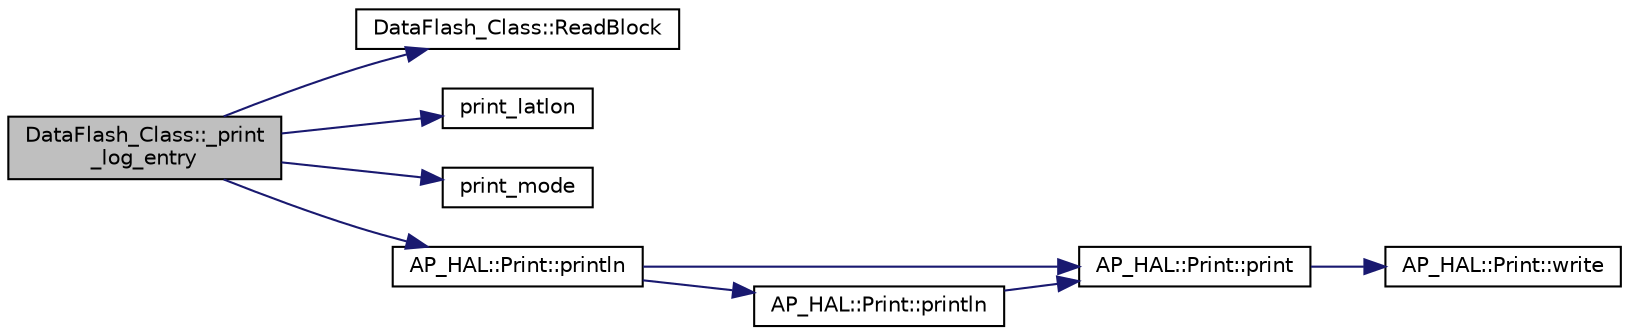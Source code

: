 digraph "DataFlash_Class::_print_log_entry"
{
 // INTERACTIVE_SVG=YES
  edge [fontname="Helvetica",fontsize="10",labelfontname="Helvetica",labelfontsize="10"];
  node [fontname="Helvetica",fontsize="10",shape=record];
  rankdir="LR";
  Node1 [label="DataFlash_Class::_print\l_log_entry",height=0.2,width=0.4,color="black", fillcolor="grey75", style="filled" fontcolor="black"];
  Node1 -> Node2 [color="midnightblue",fontsize="10",style="solid",fontname="Helvetica"];
  Node2 [label="DataFlash_Class::ReadBlock",height=0.2,width=0.4,color="black", fillcolor="white", style="filled",URL="$classDataFlash__Class.html#a178f80dd7ab895ab069a432cde9c06bf"];
  Node1 -> Node3 [color="midnightblue",fontsize="10",style="solid",fontname="Helvetica"];
  Node3 [label="print_latlon",height=0.2,width=0.4,color="black", fillcolor="white", style="filled",URL="$AP__Math_8h.html#ae0eb26c397efe633c3fe0d6a1d866897"];
  Node1 -> Node4 [color="midnightblue",fontsize="10",style="solid",fontname="Helvetica"];
  Node4 [label="print_mode",height=0.2,width=0.4,color="black", fillcolor="white", style="filled",URL="$DataFlash__test_8pde.html#aac815bc76357409b2c1a35dd168926fe"];
  Node1 -> Node5 [color="midnightblue",fontsize="10",style="solid",fontname="Helvetica"];
  Node5 [label="AP_HAL::Print::println",height=0.2,width=0.4,color="black", fillcolor="white", style="filled",URL="$classAP__HAL_1_1Print.html#ad337ce3f7977411b7d34d47a51e5737e"];
  Node5 -> Node6 [color="midnightblue",fontsize="10",style="solid",fontname="Helvetica"];
  Node6 [label="AP_HAL::Print::print",height=0.2,width=0.4,color="black", fillcolor="white", style="filled",URL="$classAP__HAL_1_1Print.html#acfe80773011eb17dfb52c2fba517a093"];
  Node6 -> Node7 [color="midnightblue",fontsize="10",style="solid",fontname="Helvetica"];
  Node7 [label="AP_HAL::Print::write",height=0.2,width=0.4,color="black", fillcolor="white", style="filled",URL="$classAP__HAL_1_1Print.html#acc65391952a43334f8f5c9bef341f501"];
  Node5 -> Node8 [color="midnightblue",fontsize="10",style="solid",fontname="Helvetica"];
  Node8 [label="AP_HAL::Print::println",height=0.2,width=0.4,color="black", fillcolor="white", style="filled",URL="$classAP__HAL_1_1Print.html#a169b128f9e22f0c15883768f580541a2"];
  Node8 -> Node6 [color="midnightblue",fontsize="10",style="solid",fontname="Helvetica"];
}
